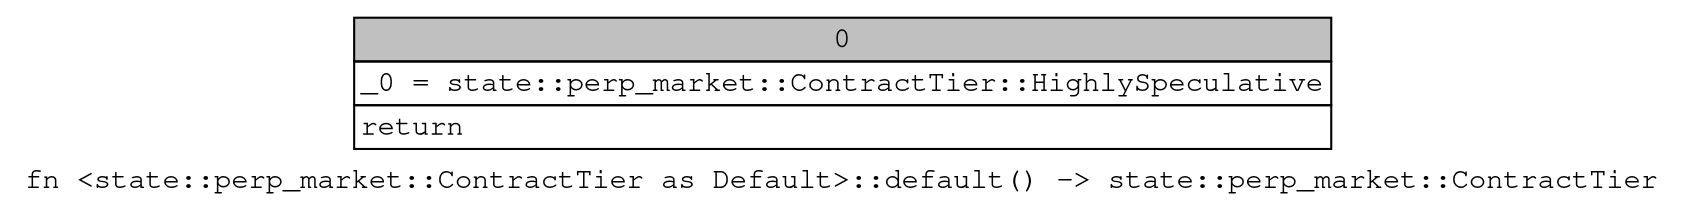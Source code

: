 digraph Mir_0_17238 {
    graph [fontname="Courier, monospace"];
    node [fontname="Courier, monospace"];
    edge [fontname="Courier, monospace"];
    label=<fn &lt;state::perp_market::ContractTier as Default&gt;::default() -&gt; state::perp_market::ContractTier<br align="left"/>>;
    bb0__0_17238 [shape="none", label=<<table border="0" cellborder="1" cellspacing="0"><tr><td bgcolor="gray" align="center" colspan="1">0</td></tr><tr><td align="left" balign="left">_0 = state::perp_market::ContractTier::HighlySpeculative<br/></td></tr><tr><td align="left">return</td></tr></table>>];
}
